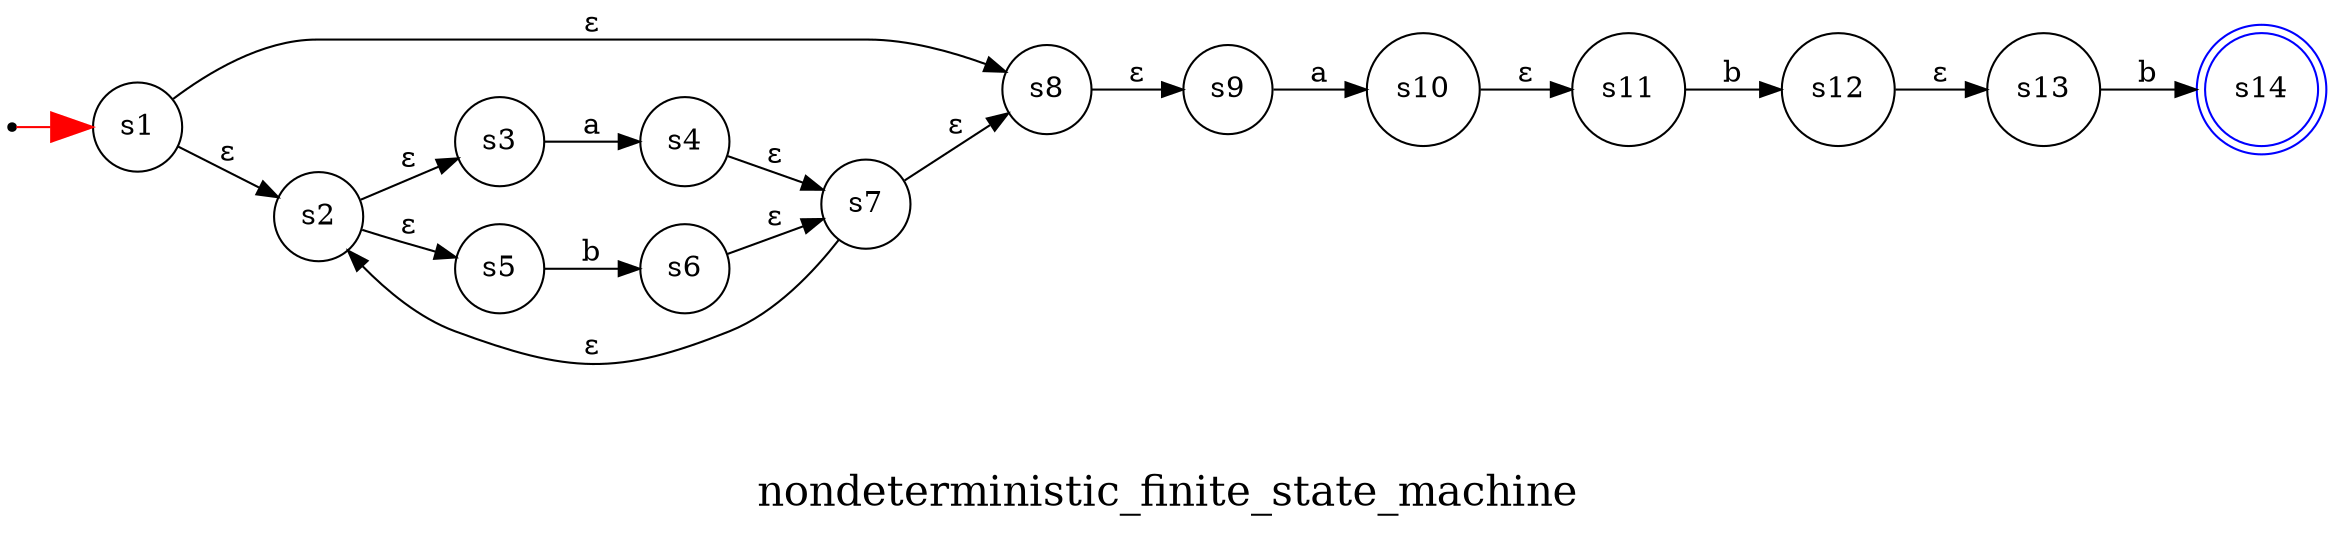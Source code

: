 digraph nondeterministic_finite_state_machine {
	rankdir=LR
	node [color=blue shape=doublecircle]
	s14
	node [color=black shape=circle]
	s12 -> s13 [label="ε"]
	s10 -> s11 [label="ε"]
	s8 -> s9 [label="ε"]
	s1 -> s2 [label="ε"]
	s1 -> s8 [label="ε"]
	s7 -> s8 [label="ε"]
	s7 -> s2 [label="ε"]
	s2 -> s3 [label="ε"]
	s2 -> s5 [label="ε"]
	s4 -> s7 [label="ε"]
	s6 -> s7 [label="ε"]
	s3 -> s4 [label=a]
	s5 -> s6 [label=b]
	s9 -> s10 [label=a]
	s11 -> s12 [label=b]
	s13 -> s14 [label=b]
	node [shape=point]
	"" -> s1 [arrowsize=2 color=red]
	label="\n\nnondeterministic_finite_state_machine"
	fontsize=20
}

